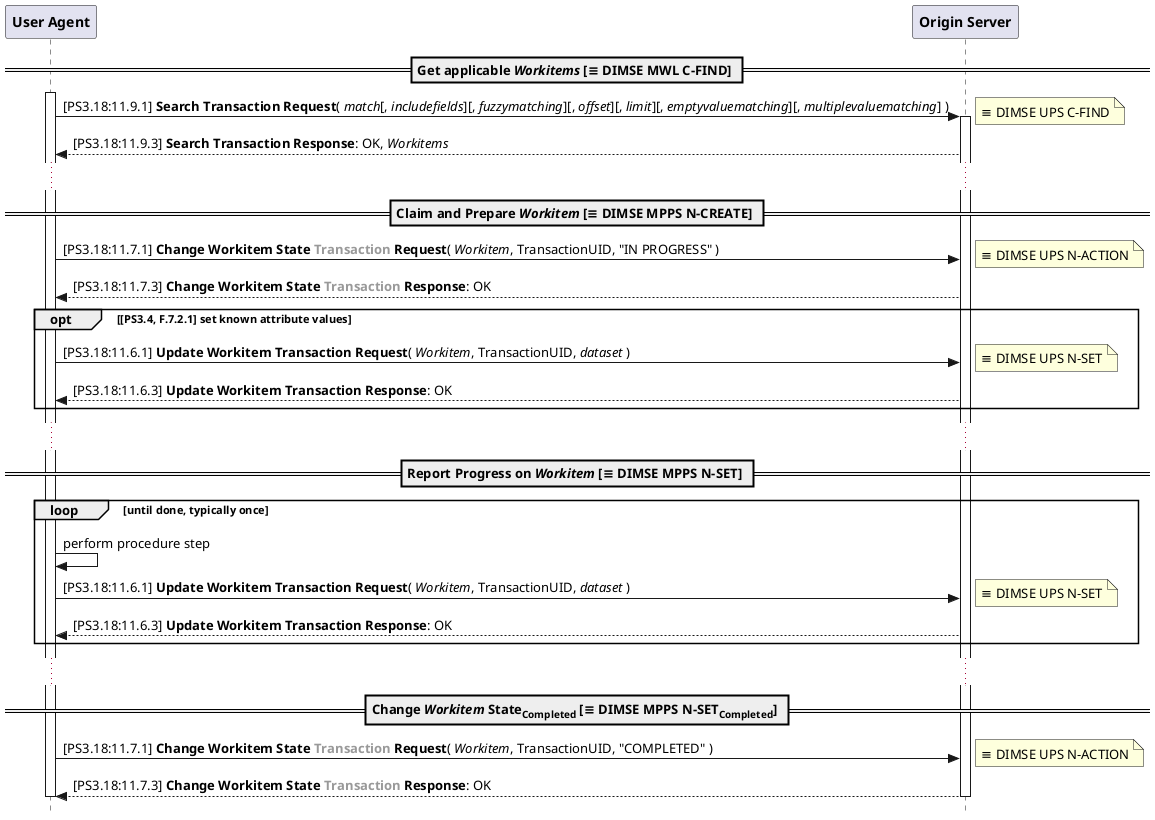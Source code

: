 @startuml Happy Flow
!pragma teoz true
skinparam style strictuml
hide footbox

participant "**User Agent**" as SCU
participant "**Origin Server**" as SCP

== Get applicable //Workitems// [≡ DIMSE MWL C-FIND] ==
activate SCU
SCU -> SCP: [PS3.18:11.9.1] **Search Transaction Request**( //match//[, //includefields//][, //fuzzymatching//][, //offset//][, //limit//][, //emptyvaluematching//][, //multiplevaluematching//] )
note right: ≡ DIMSE UPS C-FIND
activate SCP
SCU <-- SCP: [PS3.18:11.9.3] **Search Transaction Response**: OK, //Workitems//
' ...
' SCU -> SCU: select //Workitem//
...
== Claim and Prepare //Workitem// [≡ DIMSE MPPS N-CREATE] ==
SCU -> SCP: [PS3.18:11.7.1] **Change Workitem State <color #999999>Transaction</color> Request**( //Workitem//, TransactionUID, "IN PROGRESS" )
note right: ≡ DIMSE UPS N-ACTION
SCU <-- SCP: [PS3.18:11.7.3] **Change Workitem State <color #999999>Transaction</color> Response**: OK
opt [PS3.4, F.7.2.1] set known attribute values
  SCU -> SCP: [PS3.18:11.6.1] **Update Workitem Transaction Request**( //Workitem//, TransactionUID, //dataset// )
  note right: ≡ DIMSE UPS N-SET
  SCU <-- SCP: [PS3.18:11.6.3] **Update Workitem Transaction Response**: OK  
end
...
== Report Progress on //Workitem// [≡ DIMSE MPPS N-SET] ==
loop until done, typically once
  SCU -> SCU: perform procedure step
  SCU -> SCP: [PS3.18:11.6.1] **Update Workitem Transaction Request**( //Workitem//, TransactionUID, //dataset// )
  note right: ≡ DIMSE UPS N-SET
  SCU <-- SCP: [PS3.18:11.6.3] **Update Workitem Transaction Response**: OK
end
...
== Change //Workitem// State<sub>Completed</sub> [≡ DIMSE MPPS N-SET<sub>Completed</sub>] ==
SCU -> SCP: [PS3.18:11.7.1] **Change Workitem State <color #999999>Transaction</color> Request**( //Workitem//, TransactionUID, "COMPLETED" )
note right: ≡ DIMSE UPS N-ACTION
SCU <-- SCP: [PS3.18:11.7.3] **Change Workitem State <color #999999>Transaction</color> Response**: OK

deactivate SCP
deactivate SCU